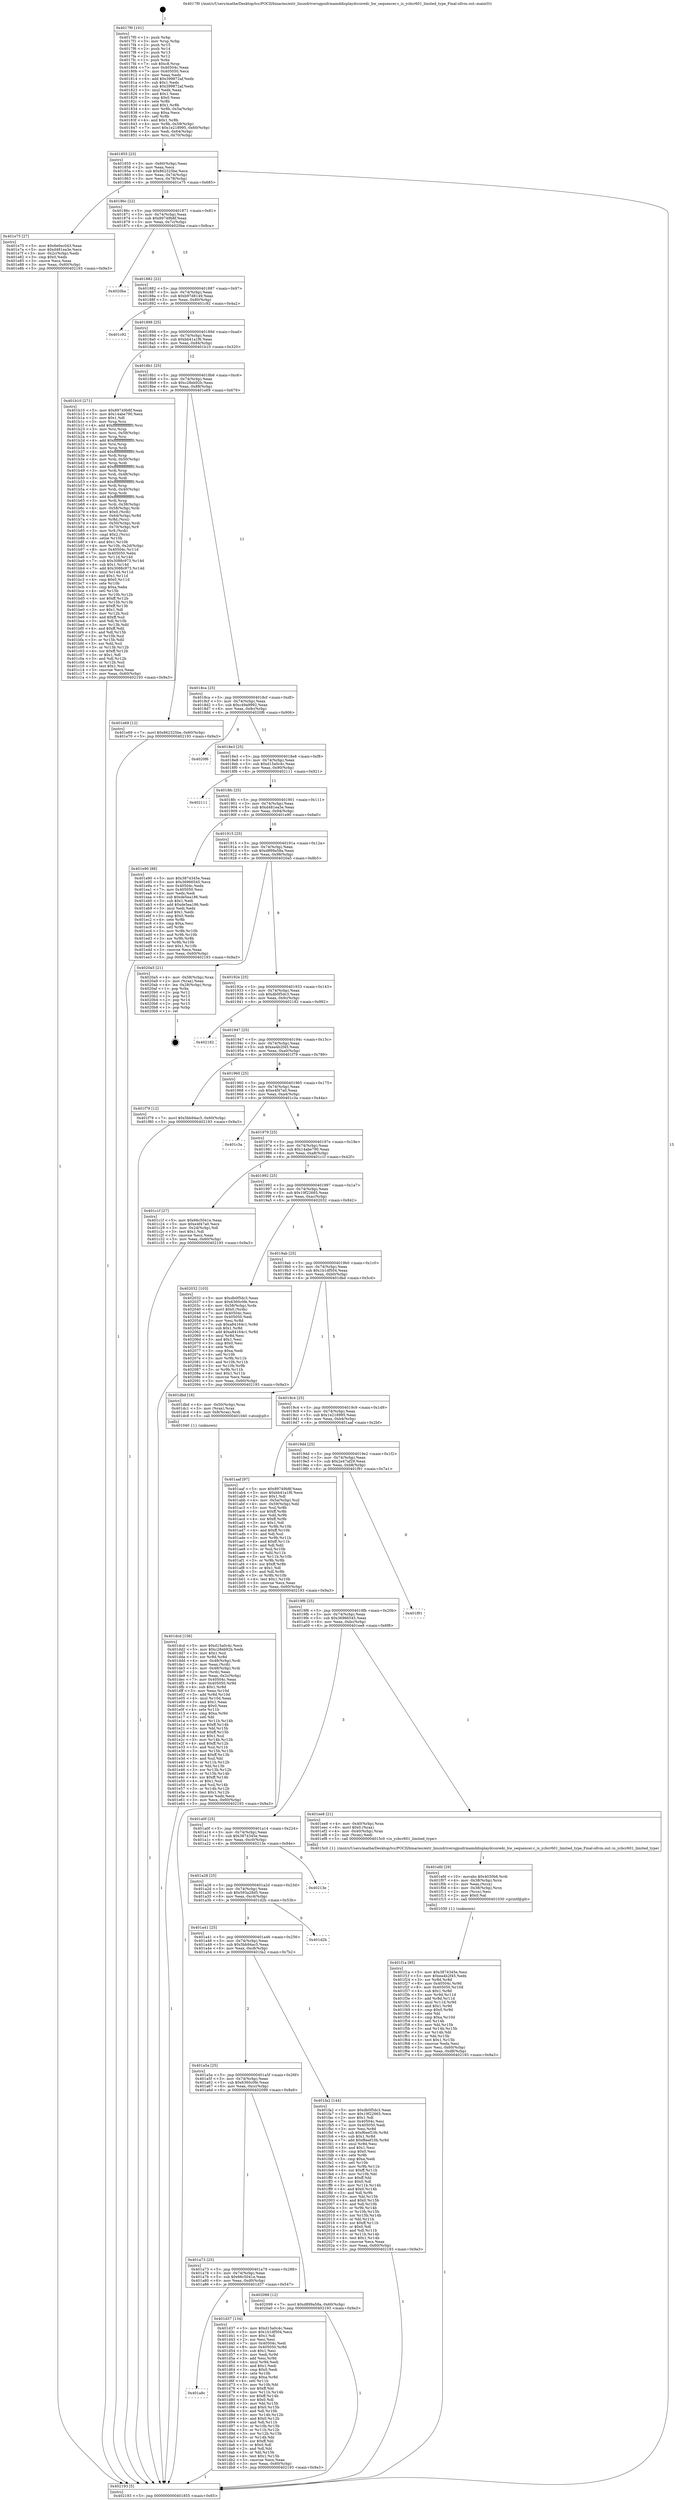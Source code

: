 digraph "0x4017f0" {
  label = "0x4017f0 (/mnt/c/Users/mathe/Desktop/tcc/POCII/binaries/extr_linuxdriversgpudrmamddisplaydccoredc_hw_sequencer.c_is_ycbcr601_limited_type_Final-ollvm.out::main(0))"
  labelloc = "t"
  node[shape=record]

  Entry [label="",width=0.3,height=0.3,shape=circle,fillcolor=black,style=filled]
  "0x401855" [label="{
     0x401855 [23]\l
     | [instrs]\l
     &nbsp;&nbsp;0x401855 \<+3\>: mov -0x60(%rbp),%eax\l
     &nbsp;&nbsp;0x401858 \<+2\>: mov %eax,%ecx\l
     &nbsp;&nbsp;0x40185a \<+6\>: sub $0x862325be,%ecx\l
     &nbsp;&nbsp;0x401860 \<+3\>: mov %eax,-0x74(%rbp)\l
     &nbsp;&nbsp;0x401863 \<+3\>: mov %ecx,-0x78(%rbp)\l
     &nbsp;&nbsp;0x401866 \<+6\>: je 0000000000401e75 \<main+0x685\>\l
  }"]
  "0x401e75" [label="{
     0x401e75 [27]\l
     | [instrs]\l
     &nbsp;&nbsp;0x401e75 \<+5\>: mov $0x6e0ec043,%eax\l
     &nbsp;&nbsp;0x401e7a \<+5\>: mov $0xd481ea3e,%ecx\l
     &nbsp;&nbsp;0x401e7f \<+3\>: mov -0x2c(%rbp),%edx\l
     &nbsp;&nbsp;0x401e82 \<+3\>: cmp $0x0,%edx\l
     &nbsp;&nbsp;0x401e85 \<+3\>: cmove %ecx,%eax\l
     &nbsp;&nbsp;0x401e88 \<+3\>: mov %eax,-0x60(%rbp)\l
     &nbsp;&nbsp;0x401e8b \<+5\>: jmp 0000000000402193 \<main+0x9a3\>\l
  }"]
  "0x40186c" [label="{
     0x40186c [22]\l
     | [instrs]\l
     &nbsp;&nbsp;0x40186c \<+5\>: jmp 0000000000401871 \<main+0x81\>\l
     &nbsp;&nbsp;0x401871 \<+3\>: mov -0x74(%rbp),%eax\l
     &nbsp;&nbsp;0x401874 \<+5\>: sub $0x89749b8f,%eax\l
     &nbsp;&nbsp;0x401879 \<+3\>: mov %eax,-0x7c(%rbp)\l
     &nbsp;&nbsp;0x40187c \<+6\>: je 00000000004020ba \<main+0x8ca\>\l
  }"]
  Exit [label="",width=0.3,height=0.3,shape=circle,fillcolor=black,style=filled,peripheries=2]
  "0x4020ba" [label="{
     0x4020ba\l
  }", style=dashed]
  "0x401882" [label="{
     0x401882 [22]\l
     | [instrs]\l
     &nbsp;&nbsp;0x401882 \<+5\>: jmp 0000000000401887 \<main+0x97\>\l
     &nbsp;&nbsp;0x401887 \<+3\>: mov -0x74(%rbp),%eax\l
     &nbsp;&nbsp;0x40188a \<+5\>: sub $0xb97d8149,%eax\l
     &nbsp;&nbsp;0x40188f \<+3\>: mov %eax,-0x80(%rbp)\l
     &nbsp;&nbsp;0x401892 \<+6\>: je 0000000000401c92 \<main+0x4a2\>\l
  }"]
  "0x401f1a" [label="{
     0x401f1a [95]\l
     | [instrs]\l
     &nbsp;&nbsp;0x401f1a \<+5\>: mov $0x3874345e,%esi\l
     &nbsp;&nbsp;0x401f1f \<+5\>: mov $0xea4b2f45,%edx\l
     &nbsp;&nbsp;0x401f24 \<+3\>: xor %r8d,%r8d\l
     &nbsp;&nbsp;0x401f27 \<+8\>: mov 0x40504c,%r9d\l
     &nbsp;&nbsp;0x401f2f \<+8\>: mov 0x405050,%r10d\l
     &nbsp;&nbsp;0x401f37 \<+4\>: sub $0x1,%r8d\l
     &nbsp;&nbsp;0x401f3b \<+3\>: mov %r9d,%r11d\l
     &nbsp;&nbsp;0x401f3e \<+3\>: add %r8d,%r11d\l
     &nbsp;&nbsp;0x401f41 \<+4\>: imul %r11d,%r9d\l
     &nbsp;&nbsp;0x401f45 \<+4\>: and $0x1,%r9d\l
     &nbsp;&nbsp;0x401f49 \<+4\>: cmp $0x0,%r9d\l
     &nbsp;&nbsp;0x401f4d \<+3\>: sete %bl\l
     &nbsp;&nbsp;0x401f50 \<+4\>: cmp $0xa,%r10d\l
     &nbsp;&nbsp;0x401f54 \<+4\>: setl %r14b\l
     &nbsp;&nbsp;0x401f58 \<+3\>: mov %bl,%r15b\l
     &nbsp;&nbsp;0x401f5b \<+3\>: and %r14b,%r15b\l
     &nbsp;&nbsp;0x401f5e \<+3\>: xor %r14b,%bl\l
     &nbsp;&nbsp;0x401f61 \<+3\>: or %bl,%r15b\l
     &nbsp;&nbsp;0x401f64 \<+4\>: test $0x1,%r15b\l
     &nbsp;&nbsp;0x401f68 \<+3\>: cmovne %edx,%esi\l
     &nbsp;&nbsp;0x401f6b \<+3\>: mov %esi,-0x60(%rbp)\l
     &nbsp;&nbsp;0x401f6e \<+6\>: mov %eax,-0xd8(%rbp)\l
     &nbsp;&nbsp;0x401f74 \<+5\>: jmp 0000000000402193 \<main+0x9a3\>\l
  }"]
  "0x401c92" [label="{
     0x401c92\l
  }", style=dashed]
  "0x401898" [label="{
     0x401898 [25]\l
     | [instrs]\l
     &nbsp;&nbsp;0x401898 \<+5\>: jmp 000000000040189d \<main+0xad\>\l
     &nbsp;&nbsp;0x40189d \<+3\>: mov -0x74(%rbp),%eax\l
     &nbsp;&nbsp;0x4018a0 \<+5\>: sub $0xbb41a1f6,%eax\l
     &nbsp;&nbsp;0x4018a5 \<+6\>: mov %eax,-0x84(%rbp)\l
     &nbsp;&nbsp;0x4018ab \<+6\>: je 0000000000401b10 \<main+0x320\>\l
  }"]
  "0x401efd" [label="{
     0x401efd [29]\l
     | [instrs]\l
     &nbsp;&nbsp;0x401efd \<+10\>: movabs $0x4030b6,%rdi\l
     &nbsp;&nbsp;0x401f07 \<+4\>: mov -0x38(%rbp),%rcx\l
     &nbsp;&nbsp;0x401f0b \<+2\>: mov %eax,(%rcx)\l
     &nbsp;&nbsp;0x401f0d \<+4\>: mov -0x38(%rbp),%rcx\l
     &nbsp;&nbsp;0x401f11 \<+2\>: mov (%rcx),%esi\l
     &nbsp;&nbsp;0x401f13 \<+2\>: mov $0x0,%al\l
     &nbsp;&nbsp;0x401f15 \<+5\>: call 0000000000401030 \<printf@plt\>\l
     | [calls]\l
     &nbsp;&nbsp;0x401030 \{1\} (unknown)\l
  }"]
  "0x401b10" [label="{
     0x401b10 [271]\l
     | [instrs]\l
     &nbsp;&nbsp;0x401b10 \<+5\>: mov $0x89749b8f,%eax\l
     &nbsp;&nbsp;0x401b15 \<+5\>: mov $0x14abe790,%ecx\l
     &nbsp;&nbsp;0x401b1a \<+2\>: mov $0x1,%dl\l
     &nbsp;&nbsp;0x401b1c \<+3\>: mov %rsp,%rsi\l
     &nbsp;&nbsp;0x401b1f \<+4\>: add $0xfffffffffffffff0,%rsi\l
     &nbsp;&nbsp;0x401b23 \<+3\>: mov %rsi,%rsp\l
     &nbsp;&nbsp;0x401b26 \<+4\>: mov %rsi,-0x58(%rbp)\l
     &nbsp;&nbsp;0x401b2a \<+3\>: mov %rsp,%rsi\l
     &nbsp;&nbsp;0x401b2d \<+4\>: add $0xfffffffffffffff0,%rsi\l
     &nbsp;&nbsp;0x401b31 \<+3\>: mov %rsi,%rsp\l
     &nbsp;&nbsp;0x401b34 \<+3\>: mov %rsp,%rdi\l
     &nbsp;&nbsp;0x401b37 \<+4\>: add $0xfffffffffffffff0,%rdi\l
     &nbsp;&nbsp;0x401b3b \<+3\>: mov %rdi,%rsp\l
     &nbsp;&nbsp;0x401b3e \<+4\>: mov %rdi,-0x50(%rbp)\l
     &nbsp;&nbsp;0x401b42 \<+3\>: mov %rsp,%rdi\l
     &nbsp;&nbsp;0x401b45 \<+4\>: add $0xfffffffffffffff0,%rdi\l
     &nbsp;&nbsp;0x401b49 \<+3\>: mov %rdi,%rsp\l
     &nbsp;&nbsp;0x401b4c \<+4\>: mov %rdi,-0x48(%rbp)\l
     &nbsp;&nbsp;0x401b50 \<+3\>: mov %rsp,%rdi\l
     &nbsp;&nbsp;0x401b53 \<+4\>: add $0xfffffffffffffff0,%rdi\l
     &nbsp;&nbsp;0x401b57 \<+3\>: mov %rdi,%rsp\l
     &nbsp;&nbsp;0x401b5a \<+4\>: mov %rdi,-0x40(%rbp)\l
     &nbsp;&nbsp;0x401b5e \<+3\>: mov %rsp,%rdi\l
     &nbsp;&nbsp;0x401b61 \<+4\>: add $0xfffffffffffffff0,%rdi\l
     &nbsp;&nbsp;0x401b65 \<+3\>: mov %rdi,%rsp\l
     &nbsp;&nbsp;0x401b68 \<+4\>: mov %rdi,-0x38(%rbp)\l
     &nbsp;&nbsp;0x401b6c \<+4\>: mov -0x58(%rbp),%rdi\l
     &nbsp;&nbsp;0x401b70 \<+6\>: movl $0x0,(%rdi)\l
     &nbsp;&nbsp;0x401b76 \<+4\>: mov -0x64(%rbp),%r8d\l
     &nbsp;&nbsp;0x401b7a \<+3\>: mov %r8d,(%rsi)\l
     &nbsp;&nbsp;0x401b7d \<+4\>: mov -0x50(%rbp),%rdi\l
     &nbsp;&nbsp;0x401b81 \<+4\>: mov -0x70(%rbp),%r9\l
     &nbsp;&nbsp;0x401b85 \<+3\>: mov %r9,(%rdi)\l
     &nbsp;&nbsp;0x401b88 \<+3\>: cmpl $0x2,(%rsi)\l
     &nbsp;&nbsp;0x401b8b \<+4\>: setne %r10b\l
     &nbsp;&nbsp;0x401b8f \<+4\>: and $0x1,%r10b\l
     &nbsp;&nbsp;0x401b93 \<+4\>: mov %r10b,-0x2d(%rbp)\l
     &nbsp;&nbsp;0x401b97 \<+8\>: mov 0x40504c,%r11d\l
     &nbsp;&nbsp;0x401b9f \<+7\>: mov 0x405050,%ebx\l
     &nbsp;&nbsp;0x401ba6 \<+3\>: mov %r11d,%r14d\l
     &nbsp;&nbsp;0x401ba9 \<+7\>: sub $0x3088c973,%r14d\l
     &nbsp;&nbsp;0x401bb0 \<+4\>: sub $0x1,%r14d\l
     &nbsp;&nbsp;0x401bb4 \<+7\>: add $0x3088c973,%r14d\l
     &nbsp;&nbsp;0x401bbb \<+4\>: imul %r14d,%r11d\l
     &nbsp;&nbsp;0x401bbf \<+4\>: and $0x1,%r11d\l
     &nbsp;&nbsp;0x401bc3 \<+4\>: cmp $0x0,%r11d\l
     &nbsp;&nbsp;0x401bc7 \<+4\>: sete %r10b\l
     &nbsp;&nbsp;0x401bcb \<+3\>: cmp $0xa,%ebx\l
     &nbsp;&nbsp;0x401bce \<+4\>: setl %r15b\l
     &nbsp;&nbsp;0x401bd2 \<+3\>: mov %r10b,%r12b\l
     &nbsp;&nbsp;0x401bd5 \<+4\>: xor $0xff,%r12b\l
     &nbsp;&nbsp;0x401bd9 \<+3\>: mov %r15b,%r13b\l
     &nbsp;&nbsp;0x401bdc \<+4\>: xor $0xff,%r13b\l
     &nbsp;&nbsp;0x401be0 \<+3\>: xor $0x1,%dl\l
     &nbsp;&nbsp;0x401be3 \<+3\>: mov %r12b,%sil\l
     &nbsp;&nbsp;0x401be6 \<+4\>: and $0xff,%sil\l
     &nbsp;&nbsp;0x401bea \<+3\>: and %dl,%r10b\l
     &nbsp;&nbsp;0x401bed \<+3\>: mov %r13b,%dil\l
     &nbsp;&nbsp;0x401bf0 \<+4\>: and $0xff,%dil\l
     &nbsp;&nbsp;0x401bf4 \<+3\>: and %dl,%r15b\l
     &nbsp;&nbsp;0x401bf7 \<+3\>: or %r10b,%sil\l
     &nbsp;&nbsp;0x401bfa \<+3\>: or %r15b,%dil\l
     &nbsp;&nbsp;0x401bfd \<+3\>: xor %dil,%sil\l
     &nbsp;&nbsp;0x401c00 \<+3\>: or %r13b,%r12b\l
     &nbsp;&nbsp;0x401c03 \<+4\>: xor $0xff,%r12b\l
     &nbsp;&nbsp;0x401c07 \<+3\>: or $0x1,%dl\l
     &nbsp;&nbsp;0x401c0a \<+3\>: and %dl,%r12b\l
     &nbsp;&nbsp;0x401c0d \<+3\>: or %r12b,%sil\l
     &nbsp;&nbsp;0x401c10 \<+4\>: test $0x1,%sil\l
     &nbsp;&nbsp;0x401c14 \<+3\>: cmovne %ecx,%eax\l
     &nbsp;&nbsp;0x401c17 \<+3\>: mov %eax,-0x60(%rbp)\l
     &nbsp;&nbsp;0x401c1a \<+5\>: jmp 0000000000402193 \<main+0x9a3\>\l
  }"]
  "0x4018b1" [label="{
     0x4018b1 [25]\l
     | [instrs]\l
     &nbsp;&nbsp;0x4018b1 \<+5\>: jmp 00000000004018b6 \<main+0xc6\>\l
     &nbsp;&nbsp;0x4018b6 \<+3\>: mov -0x74(%rbp),%eax\l
     &nbsp;&nbsp;0x4018b9 \<+5\>: sub $0xc28eb92b,%eax\l
     &nbsp;&nbsp;0x4018be \<+6\>: mov %eax,-0x88(%rbp)\l
     &nbsp;&nbsp;0x4018c4 \<+6\>: je 0000000000401e69 \<main+0x679\>\l
  }"]
  "0x401dcd" [label="{
     0x401dcd [156]\l
     | [instrs]\l
     &nbsp;&nbsp;0x401dcd \<+5\>: mov $0xd15a0c4c,%ecx\l
     &nbsp;&nbsp;0x401dd2 \<+5\>: mov $0xc28eb92b,%edx\l
     &nbsp;&nbsp;0x401dd7 \<+3\>: mov $0x1,%sil\l
     &nbsp;&nbsp;0x401dda \<+3\>: xor %r8d,%r8d\l
     &nbsp;&nbsp;0x401ddd \<+4\>: mov -0x48(%rbp),%rdi\l
     &nbsp;&nbsp;0x401de1 \<+2\>: mov %eax,(%rdi)\l
     &nbsp;&nbsp;0x401de3 \<+4\>: mov -0x48(%rbp),%rdi\l
     &nbsp;&nbsp;0x401de7 \<+2\>: mov (%rdi),%eax\l
     &nbsp;&nbsp;0x401de9 \<+3\>: mov %eax,-0x2c(%rbp)\l
     &nbsp;&nbsp;0x401dec \<+7\>: mov 0x40504c,%eax\l
     &nbsp;&nbsp;0x401df3 \<+8\>: mov 0x405050,%r9d\l
     &nbsp;&nbsp;0x401dfb \<+4\>: sub $0x1,%r8d\l
     &nbsp;&nbsp;0x401dff \<+3\>: mov %eax,%r10d\l
     &nbsp;&nbsp;0x401e02 \<+3\>: add %r8d,%r10d\l
     &nbsp;&nbsp;0x401e05 \<+4\>: imul %r10d,%eax\l
     &nbsp;&nbsp;0x401e09 \<+3\>: and $0x1,%eax\l
     &nbsp;&nbsp;0x401e0c \<+3\>: cmp $0x0,%eax\l
     &nbsp;&nbsp;0x401e0f \<+4\>: sete %r11b\l
     &nbsp;&nbsp;0x401e13 \<+4\>: cmp $0xa,%r9d\l
     &nbsp;&nbsp;0x401e17 \<+3\>: setl %bl\l
     &nbsp;&nbsp;0x401e1a \<+3\>: mov %r11b,%r14b\l
     &nbsp;&nbsp;0x401e1d \<+4\>: xor $0xff,%r14b\l
     &nbsp;&nbsp;0x401e21 \<+3\>: mov %bl,%r15b\l
     &nbsp;&nbsp;0x401e24 \<+4\>: xor $0xff,%r15b\l
     &nbsp;&nbsp;0x401e28 \<+4\>: xor $0x1,%sil\l
     &nbsp;&nbsp;0x401e2c \<+3\>: mov %r14b,%r12b\l
     &nbsp;&nbsp;0x401e2f \<+4\>: and $0xff,%r12b\l
     &nbsp;&nbsp;0x401e33 \<+3\>: and %sil,%r11b\l
     &nbsp;&nbsp;0x401e36 \<+3\>: mov %r15b,%r13b\l
     &nbsp;&nbsp;0x401e39 \<+4\>: and $0xff,%r13b\l
     &nbsp;&nbsp;0x401e3d \<+3\>: and %sil,%bl\l
     &nbsp;&nbsp;0x401e40 \<+3\>: or %r11b,%r12b\l
     &nbsp;&nbsp;0x401e43 \<+3\>: or %bl,%r13b\l
     &nbsp;&nbsp;0x401e46 \<+3\>: xor %r13b,%r12b\l
     &nbsp;&nbsp;0x401e49 \<+3\>: or %r15b,%r14b\l
     &nbsp;&nbsp;0x401e4c \<+4\>: xor $0xff,%r14b\l
     &nbsp;&nbsp;0x401e50 \<+4\>: or $0x1,%sil\l
     &nbsp;&nbsp;0x401e54 \<+3\>: and %sil,%r14b\l
     &nbsp;&nbsp;0x401e57 \<+3\>: or %r14b,%r12b\l
     &nbsp;&nbsp;0x401e5a \<+4\>: test $0x1,%r12b\l
     &nbsp;&nbsp;0x401e5e \<+3\>: cmovne %edx,%ecx\l
     &nbsp;&nbsp;0x401e61 \<+3\>: mov %ecx,-0x60(%rbp)\l
     &nbsp;&nbsp;0x401e64 \<+5\>: jmp 0000000000402193 \<main+0x9a3\>\l
  }"]
  "0x401e69" [label="{
     0x401e69 [12]\l
     | [instrs]\l
     &nbsp;&nbsp;0x401e69 \<+7\>: movl $0x862325be,-0x60(%rbp)\l
     &nbsp;&nbsp;0x401e70 \<+5\>: jmp 0000000000402193 \<main+0x9a3\>\l
  }"]
  "0x4018ca" [label="{
     0x4018ca [25]\l
     | [instrs]\l
     &nbsp;&nbsp;0x4018ca \<+5\>: jmp 00000000004018cf \<main+0xdf\>\l
     &nbsp;&nbsp;0x4018cf \<+3\>: mov -0x74(%rbp),%eax\l
     &nbsp;&nbsp;0x4018d2 \<+5\>: sub $0xc49a9992,%eax\l
     &nbsp;&nbsp;0x4018d7 \<+6\>: mov %eax,-0x8c(%rbp)\l
     &nbsp;&nbsp;0x4018dd \<+6\>: je 00000000004020f6 \<main+0x906\>\l
  }"]
  "0x401a8c" [label="{
     0x401a8c\l
  }", style=dashed]
  "0x4020f6" [label="{
     0x4020f6\l
  }", style=dashed]
  "0x4018e3" [label="{
     0x4018e3 [25]\l
     | [instrs]\l
     &nbsp;&nbsp;0x4018e3 \<+5\>: jmp 00000000004018e8 \<main+0xf8\>\l
     &nbsp;&nbsp;0x4018e8 \<+3\>: mov -0x74(%rbp),%eax\l
     &nbsp;&nbsp;0x4018eb \<+5\>: sub $0xd15a0c4c,%eax\l
     &nbsp;&nbsp;0x4018f0 \<+6\>: mov %eax,-0x90(%rbp)\l
     &nbsp;&nbsp;0x4018f6 \<+6\>: je 0000000000402111 \<main+0x921\>\l
  }"]
  "0x401d37" [label="{
     0x401d37 [134]\l
     | [instrs]\l
     &nbsp;&nbsp;0x401d37 \<+5\>: mov $0xd15a0c4c,%eax\l
     &nbsp;&nbsp;0x401d3c \<+5\>: mov $0x1b1df504,%ecx\l
     &nbsp;&nbsp;0x401d41 \<+2\>: mov $0x1,%dl\l
     &nbsp;&nbsp;0x401d43 \<+2\>: xor %esi,%esi\l
     &nbsp;&nbsp;0x401d45 \<+7\>: mov 0x40504c,%edi\l
     &nbsp;&nbsp;0x401d4c \<+8\>: mov 0x405050,%r8d\l
     &nbsp;&nbsp;0x401d54 \<+3\>: sub $0x1,%esi\l
     &nbsp;&nbsp;0x401d57 \<+3\>: mov %edi,%r9d\l
     &nbsp;&nbsp;0x401d5a \<+3\>: add %esi,%r9d\l
     &nbsp;&nbsp;0x401d5d \<+4\>: imul %r9d,%edi\l
     &nbsp;&nbsp;0x401d61 \<+3\>: and $0x1,%edi\l
     &nbsp;&nbsp;0x401d64 \<+3\>: cmp $0x0,%edi\l
     &nbsp;&nbsp;0x401d67 \<+4\>: sete %r10b\l
     &nbsp;&nbsp;0x401d6b \<+4\>: cmp $0xa,%r8d\l
     &nbsp;&nbsp;0x401d6f \<+4\>: setl %r11b\l
     &nbsp;&nbsp;0x401d73 \<+3\>: mov %r10b,%bl\l
     &nbsp;&nbsp;0x401d76 \<+3\>: xor $0xff,%bl\l
     &nbsp;&nbsp;0x401d79 \<+3\>: mov %r11b,%r14b\l
     &nbsp;&nbsp;0x401d7c \<+4\>: xor $0xff,%r14b\l
     &nbsp;&nbsp;0x401d80 \<+3\>: xor $0x0,%dl\l
     &nbsp;&nbsp;0x401d83 \<+3\>: mov %bl,%r15b\l
     &nbsp;&nbsp;0x401d86 \<+4\>: and $0x0,%r15b\l
     &nbsp;&nbsp;0x401d8a \<+3\>: and %dl,%r10b\l
     &nbsp;&nbsp;0x401d8d \<+3\>: mov %r14b,%r12b\l
     &nbsp;&nbsp;0x401d90 \<+4\>: and $0x0,%r12b\l
     &nbsp;&nbsp;0x401d94 \<+3\>: and %dl,%r11b\l
     &nbsp;&nbsp;0x401d97 \<+3\>: or %r10b,%r15b\l
     &nbsp;&nbsp;0x401d9a \<+3\>: or %r11b,%r12b\l
     &nbsp;&nbsp;0x401d9d \<+3\>: xor %r12b,%r15b\l
     &nbsp;&nbsp;0x401da0 \<+3\>: or %r14b,%bl\l
     &nbsp;&nbsp;0x401da3 \<+3\>: xor $0xff,%bl\l
     &nbsp;&nbsp;0x401da6 \<+3\>: or $0x0,%dl\l
     &nbsp;&nbsp;0x401da9 \<+2\>: and %dl,%bl\l
     &nbsp;&nbsp;0x401dab \<+3\>: or %bl,%r15b\l
     &nbsp;&nbsp;0x401dae \<+4\>: test $0x1,%r15b\l
     &nbsp;&nbsp;0x401db2 \<+3\>: cmovne %ecx,%eax\l
     &nbsp;&nbsp;0x401db5 \<+3\>: mov %eax,-0x60(%rbp)\l
     &nbsp;&nbsp;0x401db8 \<+5\>: jmp 0000000000402193 \<main+0x9a3\>\l
  }"]
  "0x402111" [label="{
     0x402111\l
  }", style=dashed]
  "0x4018fc" [label="{
     0x4018fc [25]\l
     | [instrs]\l
     &nbsp;&nbsp;0x4018fc \<+5\>: jmp 0000000000401901 \<main+0x111\>\l
     &nbsp;&nbsp;0x401901 \<+3\>: mov -0x74(%rbp),%eax\l
     &nbsp;&nbsp;0x401904 \<+5\>: sub $0xd481ea3e,%eax\l
     &nbsp;&nbsp;0x401909 \<+6\>: mov %eax,-0x94(%rbp)\l
     &nbsp;&nbsp;0x40190f \<+6\>: je 0000000000401e90 \<main+0x6a0\>\l
  }"]
  "0x401a73" [label="{
     0x401a73 [25]\l
     | [instrs]\l
     &nbsp;&nbsp;0x401a73 \<+5\>: jmp 0000000000401a78 \<main+0x288\>\l
     &nbsp;&nbsp;0x401a78 \<+3\>: mov -0x74(%rbp),%eax\l
     &nbsp;&nbsp;0x401a7b \<+5\>: sub $0x66c5041e,%eax\l
     &nbsp;&nbsp;0x401a80 \<+6\>: mov %eax,-0xd0(%rbp)\l
     &nbsp;&nbsp;0x401a86 \<+6\>: je 0000000000401d37 \<main+0x547\>\l
  }"]
  "0x401e90" [label="{
     0x401e90 [88]\l
     | [instrs]\l
     &nbsp;&nbsp;0x401e90 \<+5\>: mov $0x3874345e,%eax\l
     &nbsp;&nbsp;0x401e95 \<+5\>: mov $0x36966545,%ecx\l
     &nbsp;&nbsp;0x401e9a \<+7\>: mov 0x40504c,%edx\l
     &nbsp;&nbsp;0x401ea1 \<+7\>: mov 0x405050,%esi\l
     &nbsp;&nbsp;0x401ea8 \<+2\>: mov %edx,%edi\l
     &nbsp;&nbsp;0x401eaa \<+6\>: sub $0xde5ea186,%edi\l
     &nbsp;&nbsp;0x401eb0 \<+3\>: sub $0x1,%edi\l
     &nbsp;&nbsp;0x401eb3 \<+6\>: add $0xde5ea186,%edi\l
     &nbsp;&nbsp;0x401eb9 \<+3\>: imul %edi,%edx\l
     &nbsp;&nbsp;0x401ebc \<+3\>: and $0x1,%edx\l
     &nbsp;&nbsp;0x401ebf \<+3\>: cmp $0x0,%edx\l
     &nbsp;&nbsp;0x401ec2 \<+4\>: sete %r8b\l
     &nbsp;&nbsp;0x401ec6 \<+3\>: cmp $0xa,%esi\l
     &nbsp;&nbsp;0x401ec9 \<+4\>: setl %r9b\l
     &nbsp;&nbsp;0x401ecd \<+3\>: mov %r8b,%r10b\l
     &nbsp;&nbsp;0x401ed0 \<+3\>: and %r9b,%r10b\l
     &nbsp;&nbsp;0x401ed3 \<+3\>: xor %r9b,%r8b\l
     &nbsp;&nbsp;0x401ed6 \<+3\>: or %r8b,%r10b\l
     &nbsp;&nbsp;0x401ed9 \<+4\>: test $0x1,%r10b\l
     &nbsp;&nbsp;0x401edd \<+3\>: cmovne %ecx,%eax\l
     &nbsp;&nbsp;0x401ee0 \<+3\>: mov %eax,-0x60(%rbp)\l
     &nbsp;&nbsp;0x401ee3 \<+5\>: jmp 0000000000402193 \<main+0x9a3\>\l
  }"]
  "0x401915" [label="{
     0x401915 [25]\l
     | [instrs]\l
     &nbsp;&nbsp;0x401915 \<+5\>: jmp 000000000040191a \<main+0x12a\>\l
     &nbsp;&nbsp;0x40191a \<+3\>: mov -0x74(%rbp),%eax\l
     &nbsp;&nbsp;0x40191d \<+5\>: sub $0xd899a58a,%eax\l
     &nbsp;&nbsp;0x401922 \<+6\>: mov %eax,-0x98(%rbp)\l
     &nbsp;&nbsp;0x401928 \<+6\>: je 00000000004020a5 \<main+0x8b5\>\l
  }"]
  "0x402099" [label="{
     0x402099 [12]\l
     | [instrs]\l
     &nbsp;&nbsp;0x402099 \<+7\>: movl $0xd899a58a,-0x60(%rbp)\l
     &nbsp;&nbsp;0x4020a0 \<+5\>: jmp 0000000000402193 \<main+0x9a3\>\l
  }"]
  "0x4020a5" [label="{
     0x4020a5 [21]\l
     | [instrs]\l
     &nbsp;&nbsp;0x4020a5 \<+4\>: mov -0x58(%rbp),%rax\l
     &nbsp;&nbsp;0x4020a9 \<+2\>: mov (%rax),%eax\l
     &nbsp;&nbsp;0x4020ab \<+4\>: lea -0x28(%rbp),%rsp\l
     &nbsp;&nbsp;0x4020af \<+1\>: pop %rbx\l
     &nbsp;&nbsp;0x4020b0 \<+2\>: pop %r12\l
     &nbsp;&nbsp;0x4020b2 \<+2\>: pop %r13\l
     &nbsp;&nbsp;0x4020b4 \<+2\>: pop %r14\l
     &nbsp;&nbsp;0x4020b6 \<+2\>: pop %r15\l
     &nbsp;&nbsp;0x4020b8 \<+1\>: pop %rbp\l
     &nbsp;&nbsp;0x4020b9 \<+1\>: ret\l
  }"]
  "0x40192e" [label="{
     0x40192e [25]\l
     | [instrs]\l
     &nbsp;&nbsp;0x40192e \<+5\>: jmp 0000000000401933 \<main+0x143\>\l
     &nbsp;&nbsp;0x401933 \<+3\>: mov -0x74(%rbp),%eax\l
     &nbsp;&nbsp;0x401936 \<+5\>: sub $0xdb0f5dc3,%eax\l
     &nbsp;&nbsp;0x40193b \<+6\>: mov %eax,-0x9c(%rbp)\l
     &nbsp;&nbsp;0x401941 \<+6\>: je 0000000000402182 \<main+0x992\>\l
  }"]
  "0x401a5a" [label="{
     0x401a5a [25]\l
     | [instrs]\l
     &nbsp;&nbsp;0x401a5a \<+5\>: jmp 0000000000401a5f \<main+0x26f\>\l
     &nbsp;&nbsp;0x401a5f \<+3\>: mov -0x74(%rbp),%eax\l
     &nbsp;&nbsp;0x401a62 \<+5\>: sub $0x6360c0fe,%eax\l
     &nbsp;&nbsp;0x401a67 \<+6\>: mov %eax,-0xcc(%rbp)\l
     &nbsp;&nbsp;0x401a6d \<+6\>: je 0000000000402099 \<main+0x8a9\>\l
  }"]
  "0x402182" [label="{
     0x402182\l
  }", style=dashed]
  "0x401947" [label="{
     0x401947 [25]\l
     | [instrs]\l
     &nbsp;&nbsp;0x401947 \<+5\>: jmp 000000000040194c \<main+0x15c\>\l
     &nbsp;&nbsp;0x40194c \<+3\>: mov -0x74(%rbp),%eax\l
     &nbsp;&nbsp;0x40194f \<+5\>: sub $0xea4b2f45,%eax\l
     &nbsp;&nbsp;0x401954 \<+6\>: mov %eax,-0xa0(%rbp)\l
     &nbsp;&nbsp;0x40195a \<+6\>: je 0000000000401f79 \<main+0x789\>\l
  }"]
  "0x401fa2" [label="{
     0x401fa2 [144]\l
     | [instrs]\l
     &nbsp;&nbsp;0x401fa2 \<+5\>: mov $0xdb0f5dc3,%eax\l
     &nbsp;&nbsp;0x401fa7 \<+5\>: mov $0x19f22665,%ecx\l
     &nbsp;&nbsp;0x401fac \<+2\>: mov $0x1,%dl\l
     &nbsp;&nbsp;0x401fae \<+7\>: mov 0x40504c,%esi\l
     &nbsp;&nbsp;0x401fb5 \<+7\>: mov 0x405050,%edi\l
     &nbsp;&nbsp;0x401fbc \<+3\>: mov %esi,%r8d\l
     &nbsp;&nbsp;0x401fbf \<+7\>: sub $0xf6eef10b,%r8d\l
     &nbsp;&nbsp;0x401fc6 \<+4\>: sub $0x1,%r8d\l
     &nbsp;&nbsp;0x401fca \<+7\>: add $0xf6eef10b,%r8d\l
     &nbsp;&nbsp;0x401fd1 \<+4\>: imul %r8d,%esi\l
     &nbsp;&nbsp;0x401fd5 \<+3\>: and $0x1,%esi\l
     &nbsp;&nbsp;0x401fd8 \<+3\>: cmp $0x0,%esi\l
     &nbsp;&nbsp;0x401fdb \<+4\>: sete %r9b\l
     &nbsp;&nbsp;0x401fdf \<+3\>: cmp $0xa,%edi\l
     &nbsp;&nbsp;0x401fe2 \<+4\>: setl %r10b\l
     &nbsp;&nbsp;0x401fe6 \<+3\>: mov %r9b,%r11b\l
     &nbsp;&nbsp;0x401fe9 \<+4\>: xor $0xff,%r11b\l
     &nbsp;&nbsp;0x401fed \<+3\>: mov %r10b,%bl\l
     &nbsp;&nbsp;0x401ff0 \<+3\>: xor $0xff,%bl\l
     &nbsp;&nbsp;0x401ff3 \<+3\>: xor $0x0,%dl\l
     &nbsp;&nbsp;0x401ff6 \<+3\>: mov %r11b,%r14b\l
     &nbsp;&nbsp;0x401ff9 \<+4\>: and $0x0,%r14b\l
     &nbsp;&nbsp;0x401ffd \<+3\>: and %dl,%r9b\l
     &nbsp;&nbsp;0x402000 \<+3\>: mov %bl,%r15b\l
     &nbsp;&nbsp;0x402003 \<+4\>: and $0x0,%r15b\l
     &nbsp;&nbsp;0x402007 \<+3\>: and %dl,%r10b\l
     &nbsp;&nbsp;0x40200a \<+3\>: or %r9b,%r14b\l
     &nbsp;&nbsp;0x40200d \<+3\>: or %r10b,%r15b\l
     &nbsp;&nbsp;0x402010 \<+3\>: xor %r15b,%r14b\l
     &nbsp;&nbsp;0x402013 \<+3\>: or %bl,%r11b\l
     &nbsp;&nbsp;0x402016 \<+4\>: xor $0xff,%r11b\l
     &nbsp;&nbsp;0x40201a \<+3\>: or $0x0,%dl\l
     &nbsp;&nbsp;0x40201d \<+3\>: and %dl,%r11b\l
     &nbsp;&nbsp;0x402020 \<+3\>: or %r11b,%r14b\l
     &nbsp;&nbsp;0x402023 \<+4\>: test $0x1,%r14b\l
     &nbsp;&nbsp;0x402027 \<+3\>: cmovne %ecx,%eax\l
     &nbsp;&nbsp;0x40202a \<+3\>: mov %eax,-0x60(%rbp)\l
     &nbsp;&nbsp;0x40202d \<+5\>: jmp 0000000000402193 \<main+0x9a3\>\l
  }"]
  "0x401f79" [label="{
     0x401f79 [12]\l
     | [instrs]\l
     &nbsp;&nbsp;0x401f79 \<+7\>: movl $0x5bb94ac5,-0x60(%rbp)\l
     &nbsp;&nbsp;0x401f80 \<+5\>: jmp 0000000000402193 \<main+0x9a3\>\l
  }"]
  "0x401960" [label="{
     0x401960 [25]\l
     | [instrs]\l
     &nbsp;&nbsp;0x401960 \<+5\>: jmp 0000000000401965 \<main+0x175\>\l
     &nbsp;&nbsp;0x401965 \<+3\>: mov -0x74(%rbp),%eax\l
     &nbsp;&nbsp;0x401968 \<+5\>: sub $0xe4f47a0,%eax\l
     &nbsp;&nbsp;0x40196d \<+6\>: mov %eax,-0xa4(%rbp)\l
     &nbsp;&nbsp;0x401973 \<+6\>: je 0000000000401c3a \<main+0x44a\>\l
  }"]
  "0x401a41" [label="{
     0x401a41 [25]\l
     | [instrs]\l
     &nbsp;&nbsp;0x401a41 \<+5\>: jmp 0000000000401a46 \<main+0x256\>\l
     &nbsp;&nbsp;0x401a46 \<+3\>: mov -0x74(%rbp),%eax\l
     &nbsp;&nbsp;0x401a49 \<+5\>: sub $0x5bb94ac5,%eax\l
     &nbsp;&nbsp;0x401a4e \<+6\>: mov %eax,-0xc8(%rbp)\l
     &nbsp;&nbsp;0x401a54 \<+6\>: je 0000000000401fa2 \<main+0x7b2\>\l
  }"]
  "0x401c3a" [label="{
     0x401c3a\l
  }", style=dashed]
  "0x401979" [label="{
     0x401979 [25]\l
     | [instrs]\l
     &nbsp;&nbsp;0x401979 \<+5\>: jmp 000000000040197e \<main+0x18e\>\l
     &nbsp;&nbsp;0x40197e \<+3\>: mov -0x74(%rbp),%eax\l
     &nbsp;&nbsp;0x401981 \<+5\>: sub $0x14abe790,%eax\l
     &nbsp;&nbsp;0x401986 \<+6\>: mov %eax,-0xa8(%rbp)\l
     &nbsp;&nbsp;0x40198c \<+6\>: je 0000000000401c1f \<main+0x42f\>\l
  }"]
  "0x401d2b" [label="{
     0x401d2b\l
  }", style=dashed]
  "0x401c1f" [label="{
     0x401c1f [27]\l
     | [instrs]\l
     &nbsp;&nbsp;0x401c1f \<+5\>: mov $0x66c5041e,%eax\l
     &nbsp;&nbsp;0x401c24 \<+5\>: mov $0xe4f47a0,%ecx\l
     &nbsp;&nbsp;0x401c29 \<+3\>: mov -0x2d(%rbp),%dl\l
     &nbsp;&nbsp;0x401c2c \<+3\>: test $0x1,%dl\l
     &nbsp;&nbsp;0x401c2f \<+3\>: cmovne %ecx,%eax\l
     &nbsp;&nbsp;0x401c32 \<+3\>: mov %eax,-0x60(%rbp)\l
     &nbsp;&nbsp;0x401c35 \<+5\>: jmp 0000000000402193 \<main+0x9a3\>\l
  }"]
  "0x401992" [label="{
     0x401992 [25]\l
     | [instrs]\l
     &nbsp;&nbsp;0x401992 \<+5\>: jmp 0000000000401997 \<main+0x1a7\>\l
     &nbsp;&nbsp;0x401997 \<+3\>: mov -0x74(%rbp),%eax\l
     &nbsp;&nbsp;0x40199a \<+5\>: sub $0x19f22665,%eax\l
     &nbsp;&nbsp;0x40199f \<+6\>: mov %eax,-0xac(%rbp)\l
     &nbsp;&nbsp;0x4019a5 \<+6\>: je 0000000000402032 \<main+0x842\>\l
  }"]
  "0x401a28" [label="{
     0x401a28 [25]\l
     | [instrs]\l
     &nbsp;&nbsp;0x401a28 \<+5\>: jmp 0000000000401a2d \<main+0x23d\>\l
     &nbsp;&nbsp;0x401a2d \<+3\>: mov -0x74(%rbp),%eax\l
     &nbsp;&nbsp;0x401a30 \<+5\>: sub $0x593a28d5,%eax\l
     &nbsp;&nbsp;0x401a35 \<+6\>: mov %eax,-0xc4(%rbp)\l
     &nbsp;&nbsp;0x401a3b \<+6\>: je 0000000000401d2b \<main+0x53b\>\l
  }"]
  "0x402032" [label="{
     0x402032 [103]\l
     | [instrs]\l
     &nbsp;&nbsp;0x402032 \<+5\>: mov $0xdb0f5dc3,%eax\l
     &nbsp;&nbsp;0x402037 \<+5\>: mov $0x6360c0fe,%ecx\l
     &nbsp;&nbsp;0x40203c \<+4\>: mov -0x58(%rbp),%rdx\l
     &nbsp;&nbsp;0x402040 \<+6\>: movl $0x0,(%rdx)\l
     &nbsp;&nbsp;0x402046 \<+7\>: mov 0x40504c,%esi\l
     &nbsp;&nbsp;0x40204d \<+7\>: mov 0x405050,%edi\l
     &nbsp;&nbsp;0x402054 \<+3\>: mov %esi,%r8d\l
     &nbsp;&nbsp;0x402057 \<+7\>: sub $0xa84164c1,%r8d\l
     &nbsp;&nbsp;0x40205e \<+4\>: sub $0x1,%r8d\l
     &nbsp;&nbsp;0x402062 \<+7\>: add $0xa84164c1,%r8d\l
     &nbsp;&nbsp;0x402069 \<+4\>: imul %r8d,%esi\l
     &nbsp;&nbsp;0x40206d \<+3\>: and $0x1,%esi\l
     &nbsp;&nbsp;0x402070 \<+3\>: cmp $0x0,%esi\l
     &nbsp;&nbsp;0x402073 \<+4\>: sete %r9b\l
     &nbsp;&nbsp;0x402077 \<+3\>: cmp $0xa,%edi\l
     &nbsp;&nbsp;0x40207a \<+4\>: setl %r10b\l
     &nbsp;&nbsp;0x40207e \<+3\>: mov %r9b,%r11b\l
     &nbsp;&nbsp;0x402081 \<+3\>: and %r10b,%r11b\l
     &nbsp;&nbsp;0x402084 \<+3\>: xor %r10b,%r9b\l
     &nbsp;&nbsp;0x402087 \<+3\>: or %r9b,%r11b\l
     &nbsp;&nbsp;0x40208a \<+4\>: test $0x1,%r11b\l
     &nbsp;&nbsp;0x40208e \<+3\>: cmovne %ecx,%eax\l
     &nbsp;&nbsp;0x402091 \<+3\>: mov %eax,-0x60(%rbp)\l
     &nbsp;&nbsp;0x402094 \<+5\>: jmp 0000000000402193 \<main+0x9a3\>\l
  }"]
  "0x4019ab" [label="{
     0x4019ab [25]\l
     | [instrs]\l
     &nbsp;&nbsp;0x4019ab \<+5\>: jmp 00000000004019b0 \<main+0x1c0\>\l
     &nbsp;&nbsp;0x4019b0 \<+3\>: mov -0x74(%rbp),%eax\l
     &nbsp;&nbsp;0x4019b3 \<+5\>: sub $0x1b1df504,%eax\l
     &nbsp;&nbsp;0x4019b8 \<+6\>: mov %eax,-0xb0(%rbp)\l
     &nbsp;&nbsp;0x4019be \<+6\>: je 0000000000401dbd \<main+0x5cd\>\l
  }"]
  "0x40213e" [label="{
     0x40213e\l
  }", style=dashed]
  "0x401dbd" [label="{
     0x401dbd [16]\l
     | [instrs]\l
     &nbsp;&nbsp;0x401dbd \<+4\>: mov -0x50(%rbp),%rax\l
     &nbsp;&nbsp;0x401dc1 \<+3\>: mov (%rax),%rax\l
     &nbsp;&nbsp;0x401dc4 \<+4\>: mov 0x8(%rax),%rdi\l
     &nbsp;&nbsp;0x401dc8 \<+5\>: call 0000000000401040 \<atoi@plt\>\l
     | [calls]\l
     &nbsp;&nbsp;0x401040 \{1\} (unknown)\l
  }"]
  "0x4019c4" [label="{
     0x4019c4 [25]\l
     | [instrs]\l
     &nbsp;&nbsp;0x4019c4 \<+5\>: jmp 00000000004019c9 \<main+0x1d9\>\l
     &nbsp;&nbsp;0x4019c9 \<+3\>: mov -0x74(%rbp),%eax\l
     &nbsp;&nbsp;0x4019cc \<+5\>: sub $0x1e218995,%eax\l
     &nbsp;&nbsp;0x4019d1 \<+6\>: mov %eax,-0xb4(%rbp)\l
     &nbsp;&nbsp;0x4019d7 \<+6\>: je 0000000000401aaf \<main+0x2bf\>\l
  }"]
  "0x401a0f" [label="{
     0x401a0f [25]\l
     | [instrs]\l
     &nbsp;&nbsp;0x401a0f \<+5\>: jmp 0000000000401a14 \<main+0x224\>\l
     &nbsp;&nbsp;0x401a14 \<+3\>: mov -0x74(%rbp),%eax\l
     &nbsp;&nbsp;0x401a17 \<+5\>: sub $0x3874345e,%eax\l
     &nbsp;&nbsp;0x401a1c \<+6\>: mov %eax,-0xc0(%rbp)\l
     &nbsp;&nbsp;0x401a22 \<+6\>: je 000000000040213e \<main+0x94e\>\l
  }"]
  "0x401aaf" [label="{
     0x401aaf [97]\l
     | [instrs]\l
     &nbsp;&nbsp;0x401aaf \<+5\>: mov $0x89749b8f,%eax\l
     &nbsp;&nbsp;0x401ab4 \<+5\>: mov $0xbb41a1f6,%ecx\l
     &nbsp;&nbsp;0x401ab9 \<+2\>: mov $0x1,%dl\l
     &nbsp;&nbsp;0x401abb \<+4\>: mov -0x5a(%rbp),%sil\l
     &nbsp;&nbsp;0x401abf \<+4\>: mov -0x59(%rbp),%dil\l
     &nbsp;&nbsp;0x401ac3 \<+3\>: mov %sil,%r8b\l
     &nbsp;&nbsp;0x401ac6 \<+4\>: xor $0xff,%r8b\l
     &nbsp;&nbsp;0x401aca \<+3\>: mov %dil,%r9b\l
     &nbsp;&nbsp;0x401acd \<+4\>: xor $0xff,%r9b\l
     &nbsp;&nbsp;0x401ad1 \<+3\>: xor $0x1,%dl\l
     &nbsp;&nbsp;0x401ad4 \<+3\>: mov %r8b,%r10b\l
     &nbsp;&nbsp;0x401ad7 \<+4\>: and $0xff,%r10b\l
     &nbsp;&nbsp;0x401adb \<+3\>: and %dl,%sil\l
     &nbsp;&nbsp;0x401ade \<+3\>: mov %r9b,%r11b\l
     &nbsp;&nbsp;0x401ae1 \<+4\>: and $0xff,%r11b\l
     &nbsp;&nbsp;0x401ae5 \<+3\>: and %dl,%dil\l
     &nbsp;&nbsp;0x401ae8 \<+3\>: or %sil,%r10b\l
     &nbsp;&nbsp;0x401aeb \<+3\>: or %dil,%r11b\l
     &nbsp;&nbsp;0x401aee \<+3\>: xor %r11b,%r10b\l
     &nbsp;&nbsp;0x401af1 \<+3\>: or %r9b,%r8b\l
     &nbsp;&nbsp;0x401af4 \<+4\>: xor $0xff,%r8b\l
     &nbsp;&nbsp;0x401af8 \<+3\>: or $0x1,%dl\l
     &nbsp;&nbsp;0x401afb \<+3\>: and %dl,%r8b\l
     &nbsp;&nbsp;0x401afe \<+3\>: or %r8b,%r10b\l
     &nbsp;&nbsp;0x401b01 \<+4\>: test $0x1,%r10b\l
     &nbsp;&nbsp;0x401b05 \<+3\>: cmovne %ecx,%eax\l
     &nbsp;&nbsp;0x401b08 \<+3\>: mov %eax,-0x60(%rbp)\l
     &nbsp;&nbsp;0x401b0b \<+5\>: jmp 0000000000402193 \<main+0x9a3\>\l
  }"]
  "0x4019dd" [label="{
     0x4019dd [25]\l
     | [instrs]\l
     &nbsp;&nbsp;0x4019dd \<+5\>: jmp 00000000004019e2 \<main+0x1f2\>\l
     &nbsp;&nbsp;0x4019e2 \<+3\>: mov -0x74(%rbp),%eax\l
     &nbsp;&nbsp;0x4019e5 \<+5\>: sub $0x2e47af29,%eax\l
     &nbsp;&nbsp;0x4019ea \<+6\>: mov %eax,-0xb8(%rbp)\l
     &nbsp;&nbsp;0x4019f0 \<+6\>: je 0000000000401f91 \<main+0x7a1\>\l
  }"]
  "0x402193" [label="{
     0x402193 [5]\l
     | [instrs]\l
     &nbsp;&nbsp;0x402193 \<+5\>: jmp 0000000000401855 \<main+0x65\>\l
  }"]
  "0x4017f0" [label="{
     0x4017f0 [101]\l
     | [instrs]\l
     &nbsp;&nbsp;0x4017f0 \<+1\>: push %rbp\l
     &nbsp;&nbsp;0x4017f1 \<+3\>: mov %rsp,%rbp\l
     &nbsp;&nbsp;0x4017f4 \<+2\>: push %r15\l
     &nbsp;&nbsp;0x4017f6 \<+2\>: push %r14\l
     &nbsp;&nbsp;0x4017f8 \<+2\>: push %r13\l
     &nbsp;&nbsp;0x4017fa \<+2\>: push %r12\l
     &nbsp;&nbsp;0x4017fc \<+1\>: push %rbx\l
     &nbsp;&nbsp;0x4017fd \<+7\>: sub $0xc8,%rsp\l
     &nbsp;&nbsp;0x401804 \<+7\>: mov 0x40504c,%eax\l
     &nbsp;&nbsp;0x40180b \<+7\>: mov 0x405050,%ecx\l
     &nbsp;&nbsp;0x401812 \<+2\>: mov %eax,%edx\l
     &nbsp;&nbsp;0x401814 \<+6\>: add $0x399872af,%edx\l
     &nbsp;&nbsp;0x40181a \<+3\>: sub $0x1,%edx\l
     &nbsp;&nbsp;0x40181d \<+6\>: sub $0x399872af,%edx\l
     &nbsp;&nbsp;0x401823 \<+3\>: imul %edx,%eax\l
     &nbsp;&nbsp;0x401826 \<+3\>: and $0x1,%eax\l
     &nbsp;&nbsp;0x401829 \<+3\>: cmp $0x0,%eax\l
     &nbsp;&nbsp;0x40182c \<+4\>: sete %r8b\l
     &nbsp;&nbsp;0x401830 \<+4\>: and $0x1,%r8b\l
     &nbsp;&nbsp;0x401834 \<+4\>: mov %r8b,-0x5a(%rbp)\l
     &nbsp;&nbsp;0x401838 \<+3\>: cmp $0xa,%ecx\l
     &nbsp;&nbsp;0x40183b \<+4\>: setl %r8b\l
     &nbsp;&nbsp;0x40183f \<+4\>: and $0x1,%r8b\l
     &nbsp;&nbsp;0x401843 \<+4\>: mov %r8b,-0x59(%rbp)\l
     &nbsp;&nbsp;0x401847 \<+7\>: movl $0x1e218995,-0x60(%rbp)\l
     &nbsp;&nbsp;0x40184e \<+3\>: mov %edi,-0x64(%rbp)\l
     &nbsp;&nbsp;0x401851 \<+4\>: mov %rsi,-0x70(%rbp)\l
  }"]
  "0x401ee8" [label="{
     0x401ee8 [21]\l
     | [instrs]\l
     &nbsp;&nbsp;0x401ee8 \<+4\>: mov -0x40(%rbp),%rax\l
     &nbsp;&nbsp;0x401eec \<+6\>: movl $0x0,(%rax)\l
     &nbsp;&nbsp;0x401ef2 \<+4\>: mov -0x40(%rbp),%rax\l
     &nbsp;&nbsp;0x401ef6 \<+2\>: mov (%rax),%edi\l
     &nbsp;&nbsp;0x401ef8 \<+5\>: call 00000000004015c0 \<is_ycbcr601_limited_type\>\l
     | [calls]\l
     &nbsp;&nbsp;0x4015c0 \{1\} (/mnt/c/Users/mathe/Desktop/tcc/POCII/binaries/extr_linuxdriversgpudrmamddisplaydccoredc_hw_sequencer.c_is_ycbcr601_limited_type_Final-ollvm.out::is_ycbcr601_limited_type)\l
  }"]
  "0x4019f6" [label="{
     0x4019f6 [25]\l
     | [instrs]\l
     &nbsp;&nbsp;0x4019f6 \<+5\>: jmp 00000000004019fb \<main+0x20b\>\l
     &nbsp;&nbsp;0x4019fb \<+3\>: mov -0x74(%rbp),%eax\l
     &nbsp;&nbsp;0x4019fe \<+5\>: sub $0x36966545,%eax\l
     &nbsp;&nbsp;0x401a03 \<+6\>: mov %eax,-0xbc(%rbp)\l
     &nbsp;&nbsp;0x401a09 \<+6\>: je 0000000000401ee8 \<main+0x6f8\>\l
  }"]
  "0x401f91" [label="{
     0x401f91\l
  }", style=dashed]
  Entry -> "0x4017f0" [label=" 1"]
  "0x401855" -> "0x401e75" [label=" 1"]
  "0x401855" -> "0x40186c" [label=" 13"]
  "0x4020a5" -> Exit [label=" 1"]
  "0x40186c" -> "0x4020ba" [label=" 0"]
  "0x40186c" -> "0x401882" [label=" 13"]
  "0x402099" -> "0x402193" [label=" 1"]
  "0x401882" -> "0x401c92" [label=" 0"]
  "0x401882" -> "0x401898" [label=" 13"]
  "0x402032" -> "0x402193" [label=" 1"]
  "0x401898" -> "0x401b10" [label=" 1"]
  "0x401898" -> "0x4018b1" [label=" 12"]
  "0x401fa2" -> "0x402193" [label=" 1"]
  "0x4018b1" -> "0x401e69" [label=" 1"]
  "0x4018b1" -> "0x4018ca" [label=" 11"]
  "0x401f79" -> "0x402193" [label=" 1"]
  "0x4018ca" -> "0x4020f6" [label=" 0"]
  "0x4018ca" -> "0x4018e3" [label=" 11"]
  "0x401f1a" -> "0x402193" [label=" 1"]
  "0x4018e3" -> "0x402111" [label=" 0"]
  "0x4018e3" -> "0x4018fc" [label=" 11"]
  "0x401efd" -> "0x401f1a" [label=" 1"]
  "0x4018fc" -> "0x401e90" [label=" 1"]
  "0x4018fc" -> "0x401915" [label=" 10"]
  "0x401e90" -> "0x402193" [label=" 1"]
  "0x401915" -> "0x4020a5" [label=" 1"]
  "0x401915" -> "0x40192e" [label=" 9"]
  "0x401e75" -> "0x402193" [label=" 1"]
  "0x40192e" -> "0x402182" [label=" 0"]
  "0x40192e" -> "0x401947" [label=" 9"]
  "0x401dcd" -> "0x402193" [label=" 1"]
  "0x401947" -> "0x401f79" [label=" 1"]
  "0x401947" -> "0x401960" [label=" 8"]
  "0x401dbd" -> "0x401dcd" [label=" 1"]
  "0x401960" -> "0x401c3a" [label=" 0"]
  "0x401960" -> "0x401979" [label=" 8"]
  "0x401a73" -> "0x401a8c" [label=" 0"]
  "0x401979" -> "0x401c1f" [label=" 1"]
  "0x401979" -> "0x401992" [label=" 7"]
  "0x401a73" -> "0x401d37" [label=" 1"]
  "0x401992" -> "0x402032" [label=" 1"]
  "0x401992" -> "0x4019ab" [label=" 6"]
  "0x401a5a" -> "0x401a73" [label=" 1"]
  "0x4019ab" -> "0x401dbd" [label=" 1"]
  "0x4019ab" -> "0x4019c4" [label=" 5"]
  "0x401a5a" -> "0x402099" [label=" 1"]
  "0x4019c4" -> "0x401aaf" [label=" 1"]
  "0x4019c4" -> "0x4019dd" [label=" 4"]
  "0x401aaf" -> "0x402193" [label=" 1"]
  "0x4017f0" -> "0x401855" [label=" 1"]
  "0x402193" -> "0x401855" [label=" 13"]
  "0x401a41" -> "0x401a5a" [label=" 2"]
  "0x401b10" -> "0x402193" [label=" 1"]
  "0x401c1f" -> "0x402193" [label=" 1"]
  "0x401a41" -> "0x401fa2" [label=" 1"]
  "0x4019dd" -> "0x401f91" [label=" 0"]
  "0x4019dd" -> "0x4019f6" [label=" 4"]
  "0x401d37" -> "0x402193" [label=" 1"]
  "0x4019f6" -> "0x401ee8" [label=" 1"]
  "0x4019f6" -> "0x401a0f" [label=" 3"]
  "0x401e69" -> "0x402193" [label=" 1"]
  "0x401a0f" -> "0x40213e" [label=" 0"]
  "0x401a0f" -> "0x401a28" [label=" 3"]
  "0x401ee8" -> "0x401efd" [label=" 1"]
  "0x401a28" -> "0x401d2b" [label=" 0"]
  "0x401a28" -> "0x401a41" [label=" 3"]
}
